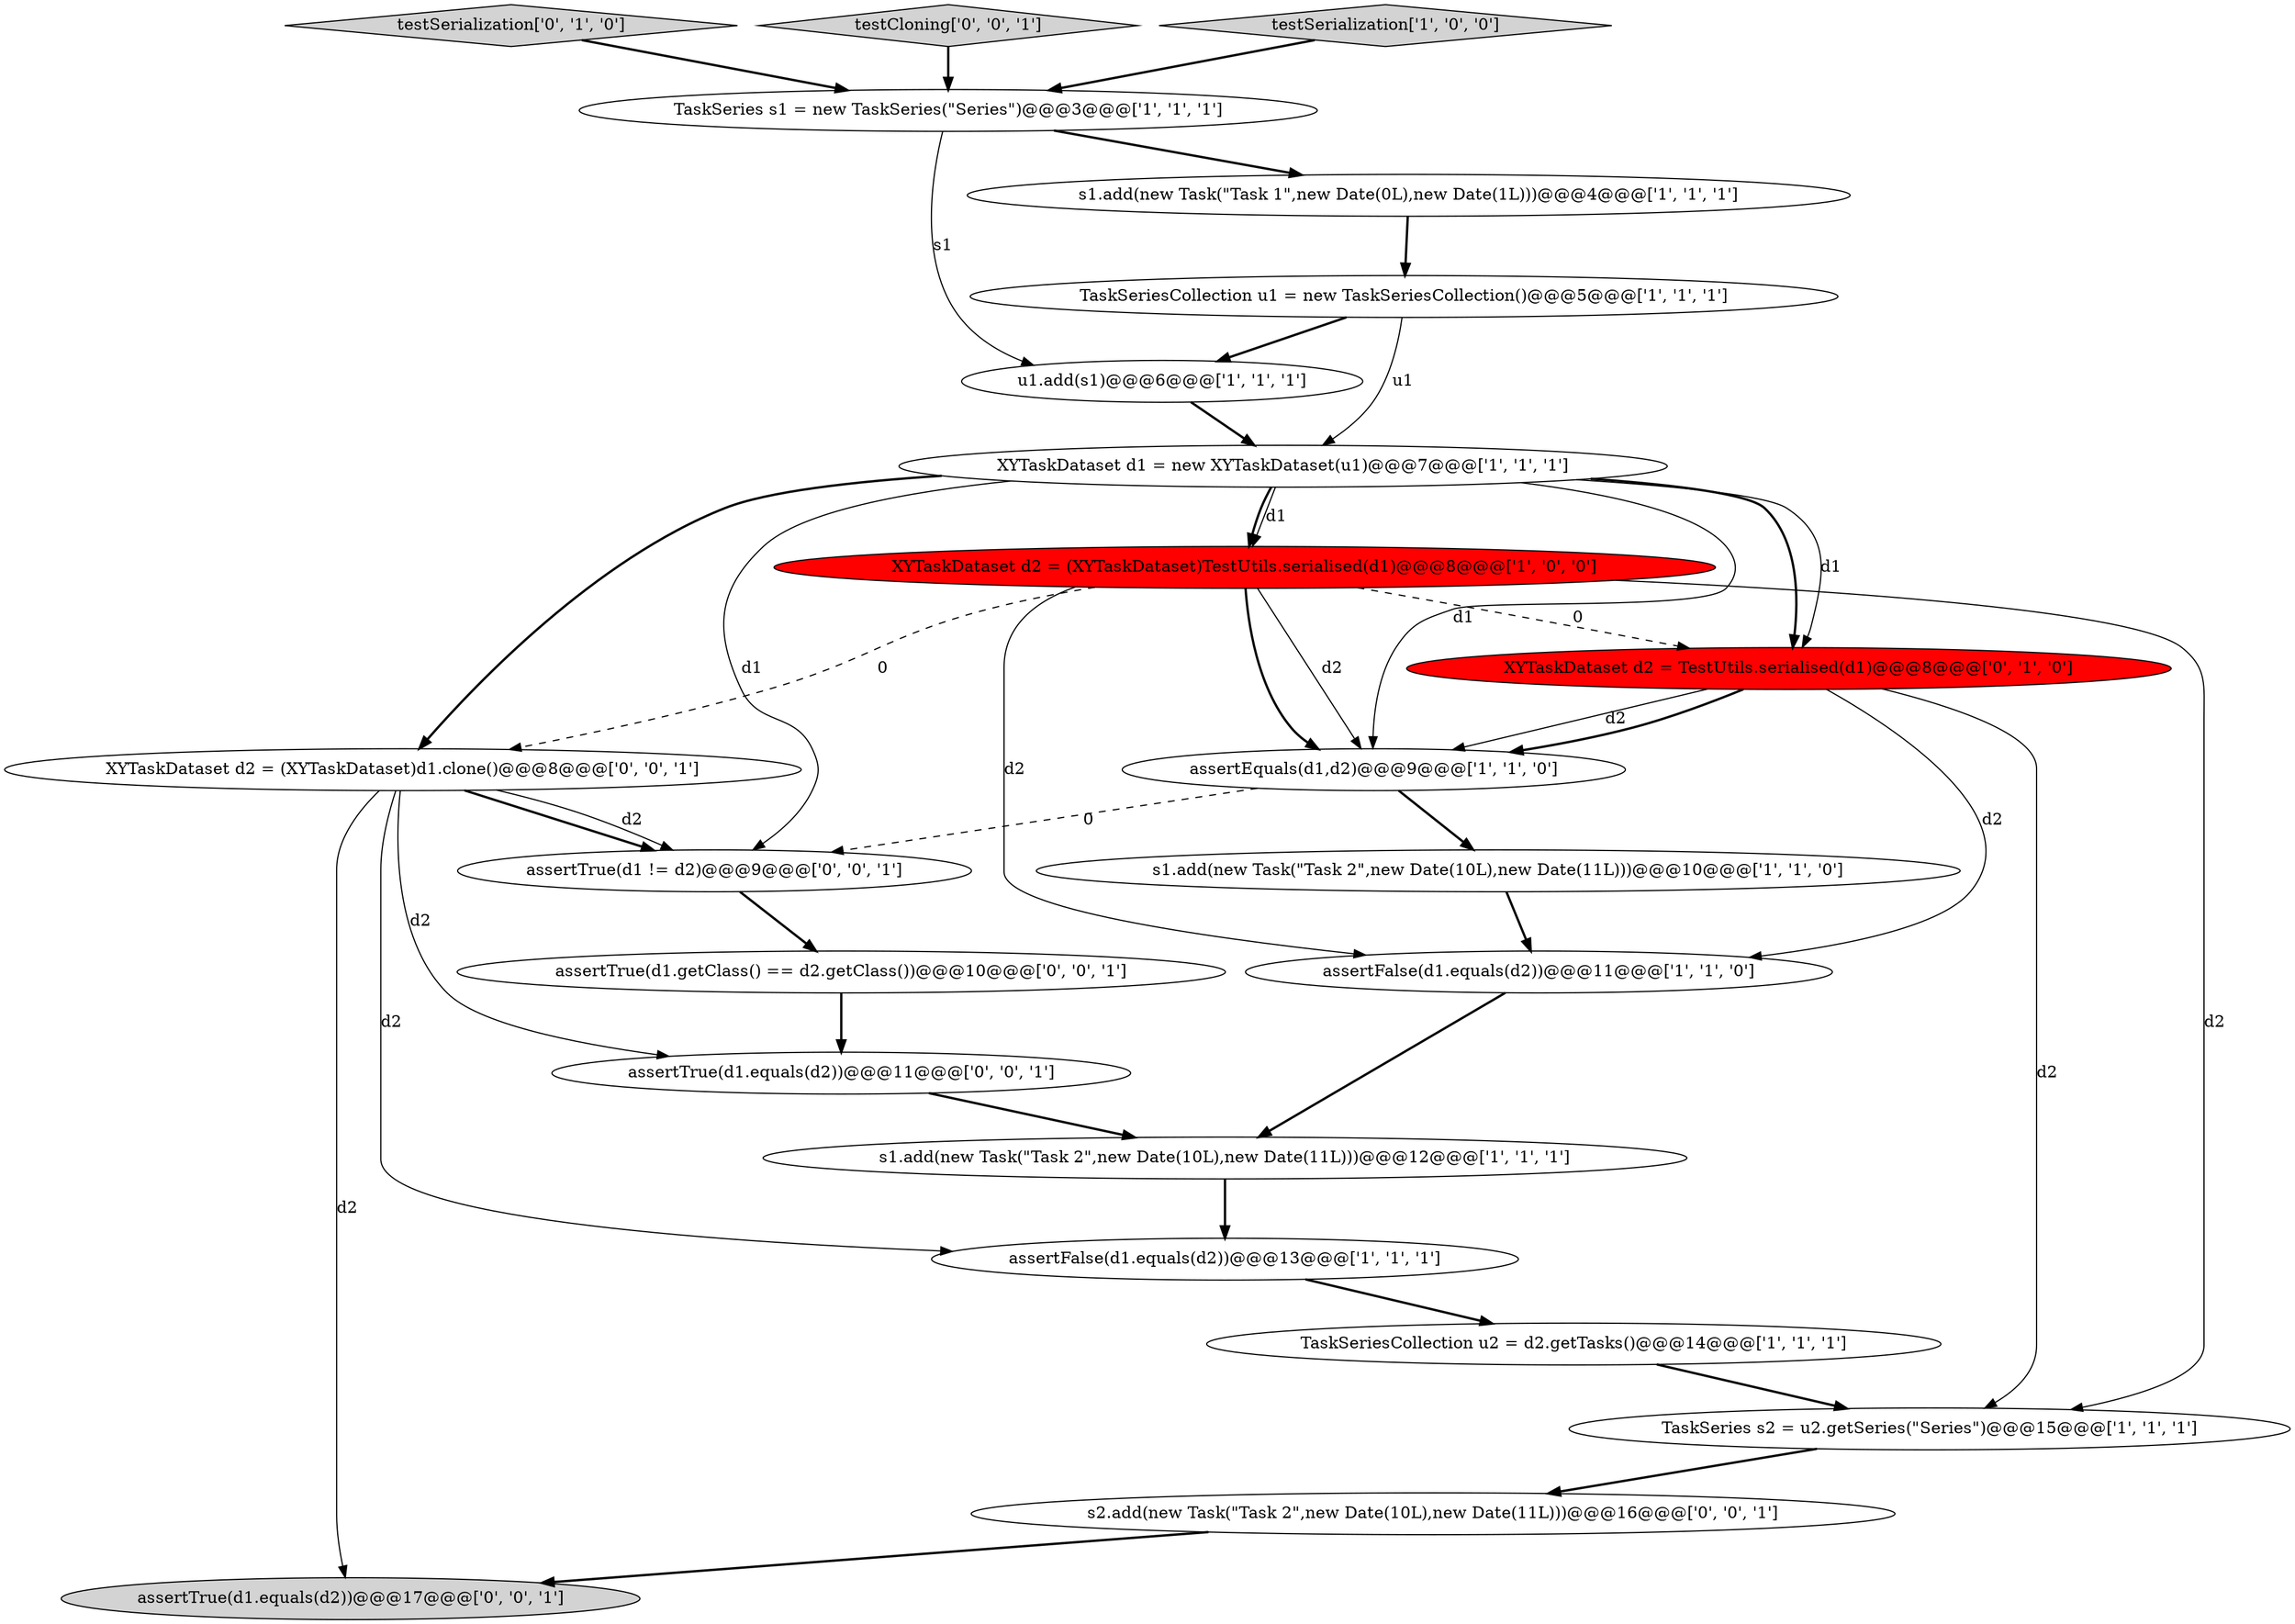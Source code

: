 digraph {
17 [style = filled, label = "assertTrue(d1.equals(d2))@@@11@@@['0', '0', '1']", fillcolor = white, shape = ellipse image = "AAA0AAABBB3BBB"];
3 [style = filled, label = "assertEquals(d1,d2)@@@9@@@['1', '1', '0']", fillcolor = white, shape = ellipse image = "AAA0AAABBB1BBB"];
18 [style = filled, label = "assertTrue(d1 != d2)@@@9@@@['0', '0', '1']", fillcolor = white, shape = ellipse image = "AAA0AAABBB3BBB"];
10 [style = filled, label = "TaskSeries s2 = u2.getSeries(\"Series\")@@@15@@@['1', '1', '1']", fillcolor = white, shape = ellipse image = "AAA0AAABBB1BBB"];
14 [style = filled, label = "testSerialization['0', '1', '0']", fillcolor = lightgray, shape = diamond image = "AAA0AAABBB2BBB"];
7 [style = filled, label = "u1.add(s1)@@@6@@@['1', '1', '1']", fillcolor = white, shape = ellipse image = "AAA0AAABBB1BBB"];
0 [style = filled, label = "TaskSeriesCollection u1 = new TaskSeriesCollection()@@@5@@@['1', '1', '1']", fillcolor = white, shape = ellipse image = "AAA0AAABBB1BBB"];
2 [style = filled, label = "XYTaskDataset d2 = (XYTaskDataset)TestUtils.serialised(d1)@@@8@@@['1', '0', '0']", fillcolor = red, shape = ellipse image = "AAA1AAABBB1BBB"];
22 [style = filled, label = "testCloning['0', '0', '1']", fillcolor = lightgray, shape = diamond image = "AAA0AAABBB3BBB"];
15 [style = filled, label = "XYTaskDataset d2 = TestUtils.serialised(d1)@@@8@@@['0', '1', '0']", fillcolor = red, shape = ellipse image = "AAA1AAABBB2BBB"];
16 [style = filled, label = "XYTaskDataset d2 = (XYTaskDataset)d1.clone()@@@8@@@['0', '0', '1']", fillcolor = white, shape = ellipse image = "AAA0AAABBB3BBB"];
21 [style = filled, label = "assertTrue(d1.getClass() == d2.getClass())@@@10@@@['0', '0', '1']", fillcolor = white, shape = ellipse image = "AAA0AAABBB3BBB"];
11 [style = filled, label = "s1.add(new Task(\"Task 1\",new Date(0L),new Date(1L)))@@@4@@@['1', '1', '1']", fillcolor = white, shape = ellipse image = "AAA0AAABBB1BBB"];
12 [style = filled, label = "s1.add(new Task(\"Task 2\",new Date(10L),new Date(11L)))@@@10@@@['1', '1', '0']", fillcolor = white, shape = ellipse image = "AAA0AAABBB1BBB"];
4 [style = filled, label = "XYTaskDataset d1 = new XYTaskDataset(u1)@@@7@@@['1', '1', '1']", fillcolor = white, shape = ellipse image = "AAA0AAABBB1BBB"];
19 [style = filled, label = "s2.add(new Task(\"Task 2\",new Date(10L),new Date(11L)))@@@16@@@['0', '0', '1']", fillcolor = white, shape = ellipse image = "AAA0AAABBB3BBB"];
8 [style = filled, label = "TaskSeriesCollection u2 = d2.getTasks()@@@14@@@['1', '1', '1']", fillcolor = white, shape = ellipse image = "AAA0AAABBB1BBB"];
13 [style = filled, label = "assertFalse(d1.equals(d2))@@@11@@@['1', '1', '0']", fillcolor = white, shape = ellipse image = "AAA0AAABBB1BBB"];
1 [style = filled, label = "assertFalse(d1.equals(d2))@@@13@@@['1', '1', '1']", fillcolor = white, shape = ellipse image = "AAA0AAABBB1BBB"];
5 [style = filled, label = "testSerialization['1', '0', '0']", fillcolor = lightgray, shape = diamond image = "AAA0AAABBB1BBB"];
6 [style = filled, label = "TaskSeries s1 = new TaskSeries(\"Series\")@@@3@@@['1', '1', '1']", fillcolor = white, shape = ellipse image = "AAA0AAABBB1BBB"];
9 [style = filled, label = "s1.add(new Task(\"Task 2\",new Date(10L),new Date(11L)))@@@12@@@['1', '1', '1']", fillcolor = white, shape = ellipse image = "AAA0AAABBB1BBB"];
20 [style = filled, label = "assertTrue(d1.equals(d2))@@@17@@@['0', '0', '1']", fillcolor = lightgray, shape = ellipse image = "AAA0AAABBB3BBB"];
8->10 [style = bold, label=""];
16->17 [style = solid, label="d2"];
16->1 [style = solid, label="d2"];
16->20 [style = solid, label="d2"];
16->18 [style = bold, label=""];
1->8 [style = bold, label=""];
10->19 [style = bold, label=""];
17->9 [style = bold, label=""];
2->3 [style = bold, label=""];
19->20 [style = bold, label=""];
4->15 [style = bold, label=""];
2->13 [style = solid, label="d2"];
3->18 [style = dashed, label="0"];
15->13 [style = solid, label="d2"];
15->3 [style = solid, label="d2"];
4->2 [style = bold, label=""];
7->4 [style = bold, label=""];
3->12 [style = bold, label=""];
15->3 [style = bold, label=""];
4->18 [style = solid, label="d1"];
15->10 [style = solid, label="d2"];
0->7 [style = bold, label=""];
2->15 [style = dashed, label="0"];
12->13 [style = bold, label=""];
11->0 [style = bold, label=""];
2->3 [style = solid, label="d2"];
5->6 [style = bold, label=""];
4->15 [style = solid, label="d1"];
2->16 [style = dashed, label="0"];
6->11 [style = bold, label=""];
2->10 [style = solid, label="d2"];
4->2 [style = solid, label="d1"];
13->9 [style = bold, label=""];
18->21 [style = bold, label=""];
6->7 [style = solid, label="s1"];
9->1 [style = bold, label=""];
0->4 [style = solid, label="u1"];
21->17 [style = bold, label=""];
14->6 [style = bold, label=""];
4->16 [style = bold, label=""];
22->6 [style = bold, label=""];
16->18 [style = solid, label="d2"];
4->3 [style = solid, label="d1"];
}
